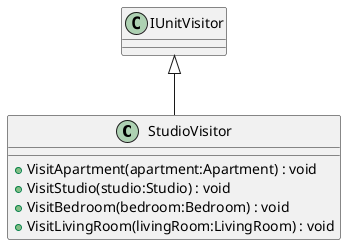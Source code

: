 @startuml
class StudioVisitor {
    + VisitApartment(apartment:Apartment) : void
    + VisitStudio(studio:Studio) : void
    + VisitBedroom(bedroom:Bedroom) : void
    + VisitLivingRoom(livingRoom:LivingRoom) : void
}
IUnitVisitor <|-- StudioVisitor
@enduml
